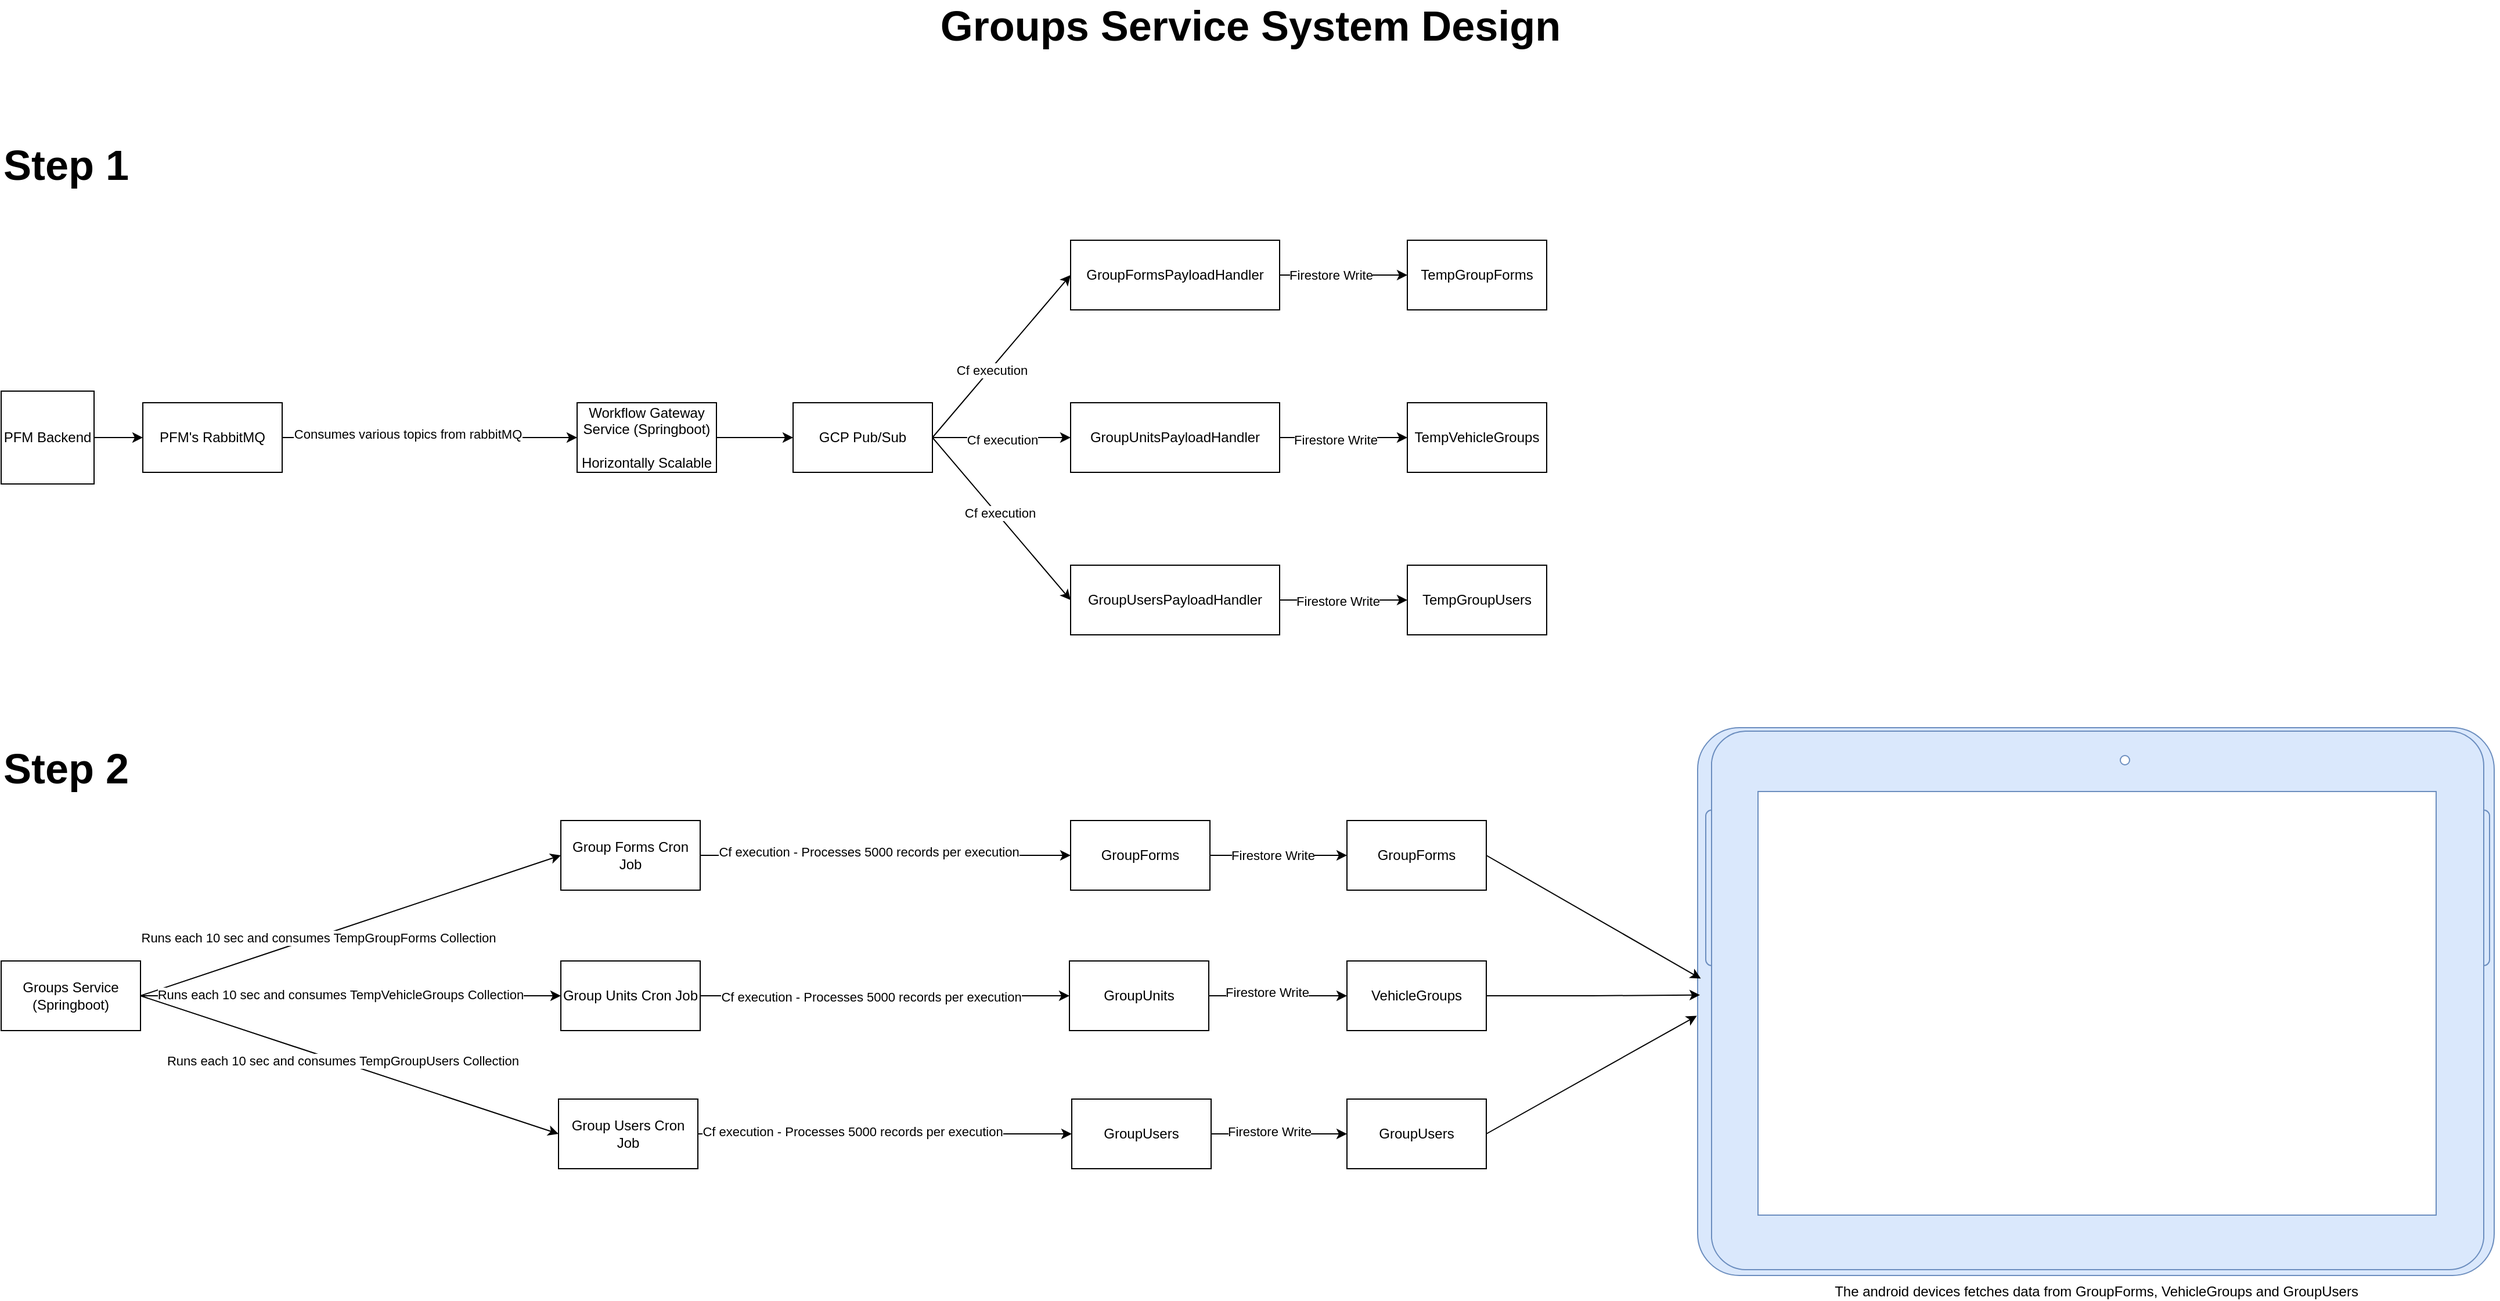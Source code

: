 <mxfile version="24.2.9" type="github">
  <diagram name="Page-1" id="5C8Zx3jnaJmQKk2omNot">
    <mxGraphModel dx="4121" dy="1802" grid="1" gridSize="10" guides="1" tooltips="1" connect="1" arrows="1" fold="1" page="1" pageScale="1" pageWidth="827" pageHeight="1169" math="0" shadow="0">
      <root>
        <mxCell id="0" />
        <mxCell id="1" parent="0" />
        <mxCell id="t2M0ZxysAoBppXOsBu7K-5" style="edgeStyle=orthogonalEdgeStyle;rounded=0;orthogonalLoop=1;jettySize=auto;html=1;exitX=1;exitY=0.5;exitDx=0;exitDy=0;entryX=0;entryY=0.5;entryDx=0;entryDy=0;" edge="1" parent="1" source="t2M0ZxysAoBppXOsBu7K-1" target="t2M0ZxysAoBppXOsBu7K-4">
          <mxGeometry relative="1" as="geometry" />
        </mxCell>
        <mxCell id="t2M0ZxysAoBppXOsBu7K-12" value="Consumes various topics from rabbitMQ" style="edgeLabel;html=1;align=center;verticalAlign=middle;resizable=0;points=[];" vertex="1" connectable="0" parent="t2M0ZxysAoBppXOsBu7K-5">
          <mxGeometry x="-0.15" y="3" relative="1" as="geometry">
            <mxPoint as="offset" />
          </mxGeometry>
        </mxCell>
        <mxCell id="t2M0ZxysAoBppXOsBu7K-1" value="PFM&#39;s RabbitMQ" style="rounded=0;whiteSpace=wrap;html=1;" vertex="1" parent="1">
          <mxGeometry x="1" y="360" width="120" height="60" as="geometry" />
        </mxCell>
        <mxCell id="t2M0ZxysAoBppXOsBu7K-3" style="edgeStyle=orthogonalEdgeStyle;rounded=0;orthogonalLoop=1;jettySize=auto;html=1;exitX=1;exitY=0.5;exitDx=0;exitDy=0;entryX=0;entryY=0.5;entryDx=0;entryDy=0;" edge="1" parent="1" source="t2M0ZxysAoBppXOsBu7K-2" target="t2M0ZxysAoBppXOsBu7K-1">
          <mxGeometry relative="1" as="geometry" />
        </mxCell>
        <mxCell id="t2M0ZxysAoBppXOsBu7K-2" value="PFM Backend" style="whiteSpace=wrap;html=1;aspect=fixed;" vertex="1" parent="1">
          <mxGeometry x="-121" y="350" width="80" height="80" as="geometry" />
        </mxCell>
        <mxCell id="t2M0ZxysAoBppXOsBu7K-7" style="edgeStyle=orthogonalEdgeStyle;rounded=0;orthogonalLoop=1;jettySize=auto;html=1;exitX=1;exitY=0.5;exitDx=0;exitDy=0;" edge="1" parent="1" source="t2M0ZxysAoBppXOsBu7K-4" target="t2M0ZxysAoBppXOsBu7K-6">
          <mxGeometry relative="1" as="geometry" />
        </mxCell>
        <mxCell id="t2M0ZxysAoBppXOsBu7K-4" value="Workflow Gateway Service (Springboot)&lt;br&gt;&lt;br&gt;Horizontally Scalable" style="rounded=0;whiteSpace=wrap;html=1;" vertex="1" parent="1">
          <mxGeometry x="375" y="360" width="120" height="60" as="geometry" />
        </mxCell>
        <mxCell id="t2M0ZxysAoBppXOsBu7K-17" style="rounded=0;orthogonalLoop=1;jettySize=auto;html=1;exitX=1;exitY=0.5;exitDx=0;exitDy=0;entryX=0;entryY=0.5;entryDx=0;entryDy=0;" edge="1" parent="1" source="t2M0ZxysAoBppXOsBu7K-6" target="t2M0ZxysAoBppXOsBu7K-14">
          <mxGeometry relative="1" as="geometry" />
        </mxCell>
        <mxCell id="t2M0ZxysAoBppXOsBu7K-22" value="Cf execution" style="edgeLabel;html=1;align=center;verticalAlign=middle;resizable=0;points=[];" vertex="1" connectable="0" parent="t2M0ZxysAoBppXOsBu7K-17">
          <mxGeometry x="-0.159" y="-1" relative="1" as="geometry">
            <mxPoint as="offset" />
          </mxGeometry>
        </mxCell>
        <mxCell id="t2M0ZxysAoBppXOsBu7K-18" style="edgeStyle=orthogonalEdgeStyle;rounded=0;orthogonalLoop=1;jettySize=auto;html=1;exitX=1;exitY=0.5;exitDx=0;exitDy=0;entryX=0;entryY=0.5;entryDx=0;entryDy=0;" edge="1" parent="1" source="t2M0ZxysAoBppXOsBu7K-6" target="t2M0ZxysAoBppXOsBu7K-15">
          <mxGeometry relative="1" as="geometry" />
        </mxCell>
        <mxCell id="t2M0ZxysAoBppXOsBu7K-23" value="Cf execution" style="edgeLabel;html=1;align=center;verticalAlign=middle;resizable=0;points=[];" vertex="1" connectable="0" parent="t2M0ZxysAoBppXOsBu7K-18">
          <mxGeometry x="0.008" y="-2" relative="1" as="geometry">
            <mxPoint as="offset" />
          </mxGeometry>
        </mxCell>
        <mxCell id="t2M0ZxysAoBppXOsBu7K-19" style="rounded=0;orthogonalLoop=1;jettySize=auto;html=1;exitX=1;exitY=0.5;exitDx=0;exitDy=0;entryX=0;entryY=0.5;entryDx=0;entryDy=0;" edge="1" parent="1" source="t2M0ZxysAoBppXOsBu7K-6" target="t2M0ZxysAoBppXOsBu7K-16">
          <mxGeometry relative="1" as="geometry" />
        </mxCell>
        <mxCell id="t2M0ZxysAoBppXOsBu7K-24" value="Cf execution" style="edgeLabel;html=1;align=center;verticalAlign=middle;resizable=0;points=[];" vertex="1" connectable="0" parent="t2M0ZxysAoBppXOsBu7K-19">
          <mxGeometry x="-0.052" y="2" relative="1" as="geometry">
            <mxPoint as="offset" />
          </mxGeometry>
        </mxCell>
        <mxCell id="t2M0ZxysAoBppXOsBu7K-6" value="GCP Pub/Sub" style="rounded=0;whiteSpace=wrap;html=1;" vertex="1" parent="1">
          <mxGeometry x="561" y="360" width="120" height="60" as="geometry" />
        </mxCell>
        <mxCell id="t2M0ZxysAoBppXOsBu7K-8" value="&lt;b&gt;&lt;font style=&quot;font-size: 36px;&quot;&gt;Groups Service System Design&lt;/font&gt;&lt;/b&gt;" style="text;html=1;align=center;verticalAlign=middle;whiteSpace=wrap;rounded=0;" vertex="1" parent="1">
          <mxGeometry x="-120" y="20" width="2150" height="30" as="geometry" />
        </mxCell>
        <mxCell id="t2M0ZxysAoBppXOsBu7K-21" value="" style="edgeStyle=orthogonalEdgeStyle;rounded=0;orthogonalLoop=1;jettySize=auto;html=1;" edge="1" parent="1" source="t2M0ZxysAoBppXOsBu7K-14" target="t2M0ZxysAoBppXOsBu7K-20">
          <mxGeometry relative="1" as="geometry" />
        </mxCell>
        <mxCell id="t2M0ZxysAoBppXOsBu7K-25" value="Firestore Write" style="edgeLabel;html=1;align=center;verticalAlign=middle;resizable=0;points=[];" vertex="1" connectable="0" parent="t2M0ZxysAoBppXOsBu7K-21">
          <mxGeometry x="-0.2" relative="1" as="geometry">
            <mxPoint as="offset" />
          </mxGeometry>
        </mxCell>
        <mxCell id="t2M0ZxysAoBppXOsBu7K-14" value="GroupFormsPayloadHandler" style="rounded=0;whiteSpace=wrap;html=1;" vertex="1" parent="1">
          <mxGeometry x="800" y="220" width="180" height="60" as="geometry" />
        </mxCell>
        <mxCell id="t2M0ZxysAoBppXOsBu7K-31" style="edgeStyle=orthogonalEdgeStyle;rounded=0;orthogonalLoop=1;jettySize=auto;html=1;exitX=1;exitY=0.5;exitDx=0;exitDy=0;entryX=0;entryY=0.5;entryDx=0;entryDy=0;" edge="1" parent="1" source="t2M0ZxysAoBppXOsBu7K-15" target="t2M0ZxysAoBppXOsBu7K-26">
          <mxGeometry relative="1" as="geometry" />
        </mxCell>
        <mxCell id="t2M0ZxysAoBppXOsBu7K-32" value="Firestore Write" style="edgeLabel;html=1;align=center;verticalAlign=middle;resizable=0;points=[];" vertex="1" connectable="0" parent="t2M0ZxysAoBppXOsBu7K-31">
          <mxGeometry x="-0.127" y="-2" relative="1" as="geometry">
            <mxPoint as="offset" />
          </mxGeometry>
        </mxCell>
        <mxCell id="t2M0ZxysAoBppXOsBu7K-15" value="GroupUnitsPayloadHandler" style="rounded=0;whiteSpace=wrap;html=1;" vertex="1" parent="1">
          <mxGeometry x="800" y="360" width="180" height="60" as="geometry" />
        </mxCell>
        <mxCell id="t2M0ZxysAoBppXOsBu7K-28" style="edgeStyle=orthogonalEdgeStyle;rounded=0;orthogonalLoop=1;jettySize=auto;html=1;exitX=1;exitY=0.5;exitDx=0;exitDy=0;" edge="1" parent="1" source="t2M0ZxysAoBppXOsBu7K-16" target="t2M0ZxysAoBppXOsBu7K-27">
          <mxGeometry relative="1" as="geometry" />
        </mxCell>
        <mxCell id="t2M0ZxysAoBppXOsBu7K-29" value="Firestore Write" style="edgeLabel;html=1;align=center;verticalAlign=middle;resizable=0;points=[];" vertex="1" connectable="0" parent="t2M0ZxysAoBppXOsBu7K-28">
          <mxGeometry x="-0.091" y="-1" relative="1" as="geometry">
            <mxPoint as="offset" />
          </mxGeometry>
        </mxCell>
        <mxCell id="t2M0ZxysAoBppXOsBu7K-16" value="GroupUsersPayloadHandler" style="rounded=0;whiteSpace=wrap;html=1;" vertex="1" parent="1">
          <mxGeometry x="800" y="500" width="180" height="60" as="geometry" />
        </mxCell>
        <mxCell id="t2M0ZxysAoBppXOsBu7K-20" value="TempGroupForms" style="whiteSpace=wrap;html=1;rounded=0;" vertex="1" parent="1">
          <mxGeometry x="1090" y="220" width="120" height="60" as="geometry" />
        </mxCell>
        <mxCell id="t2M0ZxysAoBppXOsBu7K-26" value="TempVehicleGroups" style="whiteSpace=wrap;html=1;rounded=0;" vertex="1" parent="1">
          <mxGeometry x="1090" y="360" width="120" height="60" as="geometry" />
        </mxCell>
        <mxCell id="t2M0ZxysAoBppXOsBu7K-27" value="TempGroupUsers" style="whiteSpace=wrap;html=1;rounded=0;" vertex="1" parent="1">
          <mxGeometry x="1090" y="500" width="120" height="60" as="geometry" />
        </mxCell>
        <mxCell id="t2M0ZxysAoBppXOsBu7K-33" value="&lt;span style=&quot;font-size: 36px;&quot;&gt;&lt;b&gt;Step 1&lt;/b&gt;&lt;/span&gt;" style="text;html=1;align=left;verticalAlign=middle;whiteSpace=wrap;rounded=0;" vertex="1" parent="1">
          <mxGeometry x="-121" y="140" width="1330" height="30" as="geometry" />
        </mxCell>
        <mxCell id="t2M0ZxysAoBppXOsBu7K-34" value="&lt;span style=&quot;font-size: 36px;&quot;&gt;&lt;b&gt;Step 2&lt;/b&gt;&lt;/span&gt;" style="text;html=1;align=left;verticalAlign=middle;whiteSpace=wrap;rounded=0;" vertex="1" parent="1">
          <mxGeometry x="-121" y="660" width="1330" height="30" as="geometry" />
        </mxCell>
        <mxCell id="t2M0ZxysAoBppXOsBu7K-42" value="" style="rounded=0;orthogonalLoop=1;jettySize=auto;html=1;entryX=0;entryY=0.5;entryDx=0;entryDy=0;exitX=1;exitY=0.5;exitDx=0;exitDy=0;" edge="1" parent="1" source="t2M0ZxysAoBppXOsBu7K-35" target="t2M0ZxysAoBppXOsBu7K-41">
          <mxGeometry relative="1" as="geometry" />
        </mxCell>
        <mxCell id="t2M0ZxysAoBppXOsBu7K-43" value="Runs each 10 sec and consumes TempGroupForms Collection" style="edgeLabel;html=1;align=center;verticalAlign=middle;resizable=0;points=[];" vertex="1" connectable="0" parent="t2M0ZxysAoBppXOsBu7K-42">
          <mxGeometry x="-0.159" y="-1" relative="1" as="geometry">
            <mxPoint as="offset" />
          </mxGeometry>
        </mxCell>
        <mxCell id="t2M0ZxysAoBppXOsBu7K-45" style="edgeStyle=orthogonalEdgeStyle;rounded=0;orthogonalLoop=1;jettySize=auto;html=1;exitX=1;exitY=0.5;exitDx=0;exitDy=0;entryX=0;entryY=0.5;entryDx=0;entryDy=0;" edge="1" parent="1" source="t2M0ZxysAoBppXOsBu7K-35" target="t2M0ZxysAoBppXOsBu7K-44">
          <mxGeometry relative="1" as="geometry" />
        </mxCell>
        <mxCell id="t2M0ZxysAoBppXOsBu7K-48" value="Runs each 10 sec and consumes TempVehicleGroups Collection" style="edgeLabel;html=1;align=center;verticalAlign=middle;resizable=0;points=[];" vertex="1" connectable="0" parent="t2M0ZxysAoBppXOsBu7K-45">
          <mxGeometry x="-0.049" y="1" relative="1" as="geometry">
            <mxPoint as="offset" />
          </mxGeometry>
        </mxCell>
        <mxCell id="t2M0ZxysAoBppXOsBu7K-47" style="rounded=0;orthogonalLoop=1;jettySize=auto;html=1;exitX=1;exitY=0.5;exitDx=0;exitDy=0;entryX=0;entryY=0.5;entryDx=0;entryDy=0;" edge="1" parent="1" source="t2M0ZxysAoBppXOsBu7K-35" target="t2M0ZxysAoBppXOsBu7K-46">
          <mxGeometry relative="1" as="geometry" />
        </mxCell>
        <mxCell id="t2M0ZxysAoBppXOsBu7K-49" value="Runs each 10 sec and consumes TempGroupUsers Collection" style="edgeLabel;html=1;align=center;verticalAlign=middle;resizable=0;points=[];" vertex="1" connectable="0" parent="t2M0ZxysAoBppXOsBu7K-47">
          <mxGeometry x="-0.037" y="2" relative="1" as="geometry">
            <mxPoint as="offset" />
          </mxGeometry>
        </mxCell>
        <mxCell id="t2M0ZxysAoBppXOsBu7K-35" value="Groups Service (Springboot)" style="rounded=0;whiteSpace=wrap;html=1;" vertex="1" parent="1">
          <mxGeometry x="-121" y="841" width="120" height="60" as="geometry" />
        </mxCell>
        <mxCell id="t2M0ZxysAoBppXOsBu7K-51" value="" style="edgeStyle=orthogonalEdgeStyle;rounded=0;orthogonalLoop=1;jettySize=auto;html=1;" edge="1" parent="1" source="t2M0ZxysAoBppXOsBu7K-41" target="t2M0ZxysAoBppXOsBu7K-50">
          <mxGeometry relative="1" as="geometry" />
        </mxCell>
        <mxCell id="t2M0ZxysAoBppXOsBu7K-57" value="&lt;span style=&quot;color: rgba(0, 0, 0, 0); font-family: monospace; font-size: 0px; text-align: start; background-color: rgb(251, 251, 251);&quot;&gt;%3CmxGraphModel%3E%3Croot%3E%3CmxCell%20id%3D%220%22%2F%3E%3CmxCell%20id%3D%221%22%20parent%3D%220%22%2F%3E%3CmxCell%20id%3D%222%22%20value%3D%22Cf%20execution%22%20style%3D%22edgeLabel%3Bhtml%3D1%3Balign%3Dcenter%3BverticalAlign%3Dmiddle%3Bresizable%3D0%3Bpoints%3D%5B%5D%3B%22%20vertex%3D%221%22%20connectable%3D%220%22%20parent%3D%221%22%3E%3CmxGeometry%20x%3D%22738.869%22%20y%3D%22454.993%22%20as%3D%22geometry%22%2F%3E%3C%2FmxCell%3E%3C%2Froot%3E%3C%2FmxGraphModel%3E&lt;/span&gt;" style="edgeLabel;html=1;align=center;verticalAlign=middle;resizable=0;points=[];" vertex="1" connectable="0" parent="t2M0ZxysAoBppXOsBu7K-51">
          <mxGeometry x="-0.125" y="-4" relative="1" as="geometry">
            <mxPoint as="offset" />
          </mxGeometry>
        </mxCell>
        <mxCell id="t2M0ZxysAoBppXOsBu7K-60" value="Cf execution - Processes 5000 records per execution" style="edgeLabel;html=1;align=center;verticalAlign=middle;resizable=0;points=[];" vertex="1" connectable="0" parent="t2M0ZxysAoBppXOsBu7K-51">
          <mxGeometry x="-0.1" y="3" relative="1" as="geometry">
            <mxPoint x="1" as="offset" />
          </mxGeometry>
        </mxCell>
        <mxCell id="t2M0ZxysAoBppXOsBu7K-41" value="Group Forms Cron Job" style="whiteSpace=wrap;html=1;rounded=0;" vertex="1" parent="1">
          <mxGeometry x="361" y="720" width="120" height="60" as="geometry" />
        </mxCell>
        <mxCell id="t2M0ZxysAoBppXOsBu7K-53" value="" style="edgeStyle=orthogonalEdgeStyle;rounded=0;orthogonalLoop=1;jettySize=auto;html=1;" edge="1" parent="1" source="t2M0ZxysAoBppXOsBu7K-44" target="t2M0ZxysAoBppXOsBu7K-52">
          <mxGeometry relative="1" as="geometry" />
        </mxCell>
        <mxCell id="t2M0ZxysAoBppXOsBu7K-61" value="Cf execution - Processes 5000 records per execution" style="edgeLabel;html=1;align=center;verticalAlign=middle;resizable=0;points=[];" vertex="1" connectable="0" parent="t2M0ZxysAoBppXOsBu7K-53">
          <mxGeometry x="-0.075" y="-1" relative="1" as="geometry">
            <mxPoint as="offset" />
          </mxGeometry>
        </mxCell>
        <mxCell id="t2M0ZxysAoBppXOsBu7K-44" value="Group Units Cron Job" style="whiteSpace=wrap;html=1;rounded=0;" vertex="1" parent="1">
          <mxGeometry x="361" y="841" width="120" height="60" as="geometry" />
        </mxCell>
        <mxCell id="t2M0ZxysAoBppXOsBu7K-55" value="" style="edgeStyle=orthogonalEdgeStyle;rounded=0;orthogonalLoop=1;jettySize=auto;html=1;" edge="1" parent="1" source="t2M0ZxysAoBppXOsBu7K-46" target="t2M0ZxysAoBppXOsBu7K-54">
          <mxGeometry relative="1" as="geometry" />
        </mxCell>
        <mxCell id="t2M0ZxysAoBppXOsBu7K-62" value="Cf execution - Processes 5000 records per execution" style="edgeLabel;html=1;align=center;verticalAlign=middle;resizable=0;points=[];" vertex="1" connectable="0" parent="t2M0ZxysAoBppXOsBu7K-55">
          <mxGeometry x="-0.175" y="2" relative="1" as="geometry">
            <mxPoint as="offset" />
          </mxGeometry>
        </mxCell>
        <mxCell id="t2M0ZxysAoBppXOsBu7K-46" value="Group Users Cron Job" style="whiteSpace=wrap;html=1;rounded=0;" vertex="1" parent="1">
          <mxGeometry x="359" y="960" width="120" height="60" as="geometry" />
        </mxCell>
        <mxCell id="t2M0ZxysAoBppXOsBu7K-67" value="" style="edgeStyle=orthogonalEdgeStyle;rounded=0;orthogonalLoop=1;jettySize=auto;html=1;" edge="1" parent="1" source="t2M0ZxysAoBppXOsBu7K-50" target="t2M0ZxysAoBppXOsBu7K-66">
          <mxGeometry relative="1" as="geometry" />
        </mxCell>
        <mxCell id="t2M0ZxysAoBppXOsBu7K-74" value="Firestore Write" style="edgeLabel;html=1;align=center;verticalAlign=middle;resizable=0;points=[];" vertex="1" connectable="0" parent="t2M0ZxysAoBppXOsBu7K-67">
          <mxGeometry x="-0.085" relative="1" as="geometry">
            <mxPoint as="offset" />
          </mxGeometry>
        </mxCell>
        <mxCell id="t2M0ZxysAoBppXOsBu7K-50" value="GroupForms" style="whiteSpace=wrap;html=1;rounded=0;" vertex="1" parent="1">
          <mxGeometry x="800" y="720" width="120" height="60" as="geometry" />
        </mxCell>
        <mxCell id="t2M0ZxysAoBppXOsBu7K-69" value="" style="edgeStyle=orthogonalEdgeStyle;rounded=0;orthogonalLoop=1;jettySize=auto;html=1;" edge="1" parent="1" source="t2M0ZxysAoBppXOsBu7K-52" target="t2M0ZxysAoBppXOsBu7K-68">
          <mxGeometry relative="1" as="geometry" />
        </mxCell>
        <mxCell id="t2M0ZxysAoBppXOsBu7K-75" value="Firestore Write" style="edgeLabel;html=1;align=center;verticalAlign=middle;resizable=0;points=[];" vertex="1" connectable="0" parent="t2M0ZxysAoBppXOsBu7K-69">
          <mxGeometry x="-0.16" y="3" relative="1" as="geometry">
            <mxPoint as="offset" />
          </mxGeometry>
        </mxCell>
        <mxCell id="t2M0ZxysAoBppXOsBu7K-52" value="GroupUnits" style="whiteSpace=wrap;html=1;rounded=0;" vertex="1" parent="1">
          <mxGeometry x="799" y="841" width="120" height="60" as="geometry" />
        </mxCell>
        <mxCell id="t2M0ZxysAoBppXOsBu7K-71" value="" style="edgeStyle=orthogonalEdgeStyle;rounded=0;orthogonalLoop=1;jettySize=auto;html=1;" edge="1" parent="1" source="t2M0ZxysAoBppXOsBu7K-54" target="t2M0ZxysAoBppXOsBu7K-70">
          <mxGeometry relative="1" as="geometry" />
        </mxCell>
        <mxCell id="t2M0ZxysAoBppXOsBu7K-76" value="Firestore Write" style="edgeLabel;html=1;align=center;verticalAlign=middle;resizable=0;points=[];" vertex="1" connectable="0" parent="t2M0ZxysAoBppXOsBu7K-71">
          <mxGeometry x="-0.145" y="2" relative="1" as="geometry">
            <mxPoint as="offset" />
          </mxGeometry>
        </mxCell>
        <mxCell id="t2M0ZxysAoBppXOsBu7K-54" value="GroupUsers" style="whiteSpace=wrap;html=1;rounded=0;" vertex="1" parent="1">
          <mxGeometry x="801" y="960" width="120" height="60" as="geometry" />
        </mxCell>
        <mxCell id="t2M0ZxysAoBppXOsBu7K-66" value="GroupForms" style="whiteSpace=wrap;html=1;rounded=0;" vertex="1" parent="1">
          <mxGeometry x="1038" y="720" width="120" height="60" as="geometry" />
        </mxCell>
        <mxCell id="t2M0ZxysAoBppXOsBu7K-68" value="VehicleGroups" style="whiteSpace=wrap;html=1;rounded=0;" vertex="1" parent="1">
          <mxGeometry x="1038" y="841" width="120" height="60" as="geometry" />
        </mxCell>
        <mxCell id="t2M0ZxysAoBppXOsBu7K-70" value="GroupUsers" style="whiteSpace=wrap;html=1;rounded=0;" vertex="1" parent="1">
          <mxGeometry x="1038" y="960" width="120" height="60" as="geometry" />
        </mxCell>
        <mxCell id="t2M0ZxysAoBppXOsBu7K-77" value="The android devices fetches data from GroupForms, VehicleGroups and GroupUsers" style="verticalLabelPosition=bottom;verticalAlign=top;html=1;shadow=0;dashed=0;strokeWidth=1;shape=mxgraph.android.tab2;strokeColor=#6c8ebf;direction=north;fillColor=#dae8fc;" vertex="1" parent="1">
          <mxGeometry x="1340" y="640" width="686" height="472" as="geometry" />
        </mxCell>
        <mxCell id="t2M0ZxysAoBppXOsBu7K-78" style="rounded=0;orthogonalLoop=1;jettySize=auto;html=1;exitX=1;exitY=0.5;exitDx=0;exitDy=0;entryX=0.542;entryY=0.004;entryDx=0;entryDy=0;entryPerimeter=0;" edge="1" parent="1" source="t2M0ZxysAoBppXOsBu7K-66" target="t2M0ZxysAoBppXOsBu7K-77">
          <mxGeometry relative="1" as="geometry" />
        </mxCell>
        <mxCell id="t2M0ZxysAoBppXOsBu7K-79" style="edgeStyle=orthogonalEdgeStyle;rounded=0;orthogonalLoop=1;jettySize=auto;html=1;exitX=1;exitY=0.5;exitDx=0;exitDy=0;entryX=0.512;entryY=0.003;entryDx=0;entryDy=0;entryPerimeter=0;" edge="1" parent="1" source="t2M0ZxysAoBppXOsBu7K-68" target="t2M0ZxysAoBppXOsBu7K-77">
          <mxGeometry relative="1" as="geometry" />
        </mxCell>
        <mxCell id="t2M0ZxysAoBppXOsBu7K-80" style="rounded=0;orthogonalLoop=1;jettySize=auto;html=1;exitX=1;exitY=0.5;exitDx=0;exitDy=0;entryX=0.474;entryY=-0.001;entryDx=0;entryDy=0;entryPerimeter=0;" edge="1" parent="1" source="t2M0ZxysAoBppXOsBu7K-70" target="t2M0ZxysAoBppXOsBu7K-77">
          <mxGeometry relative="1" as="geometry" />
        </mxCell>
      </root>
    </mxGraphModel>
  </diagram>
</mxfile>
